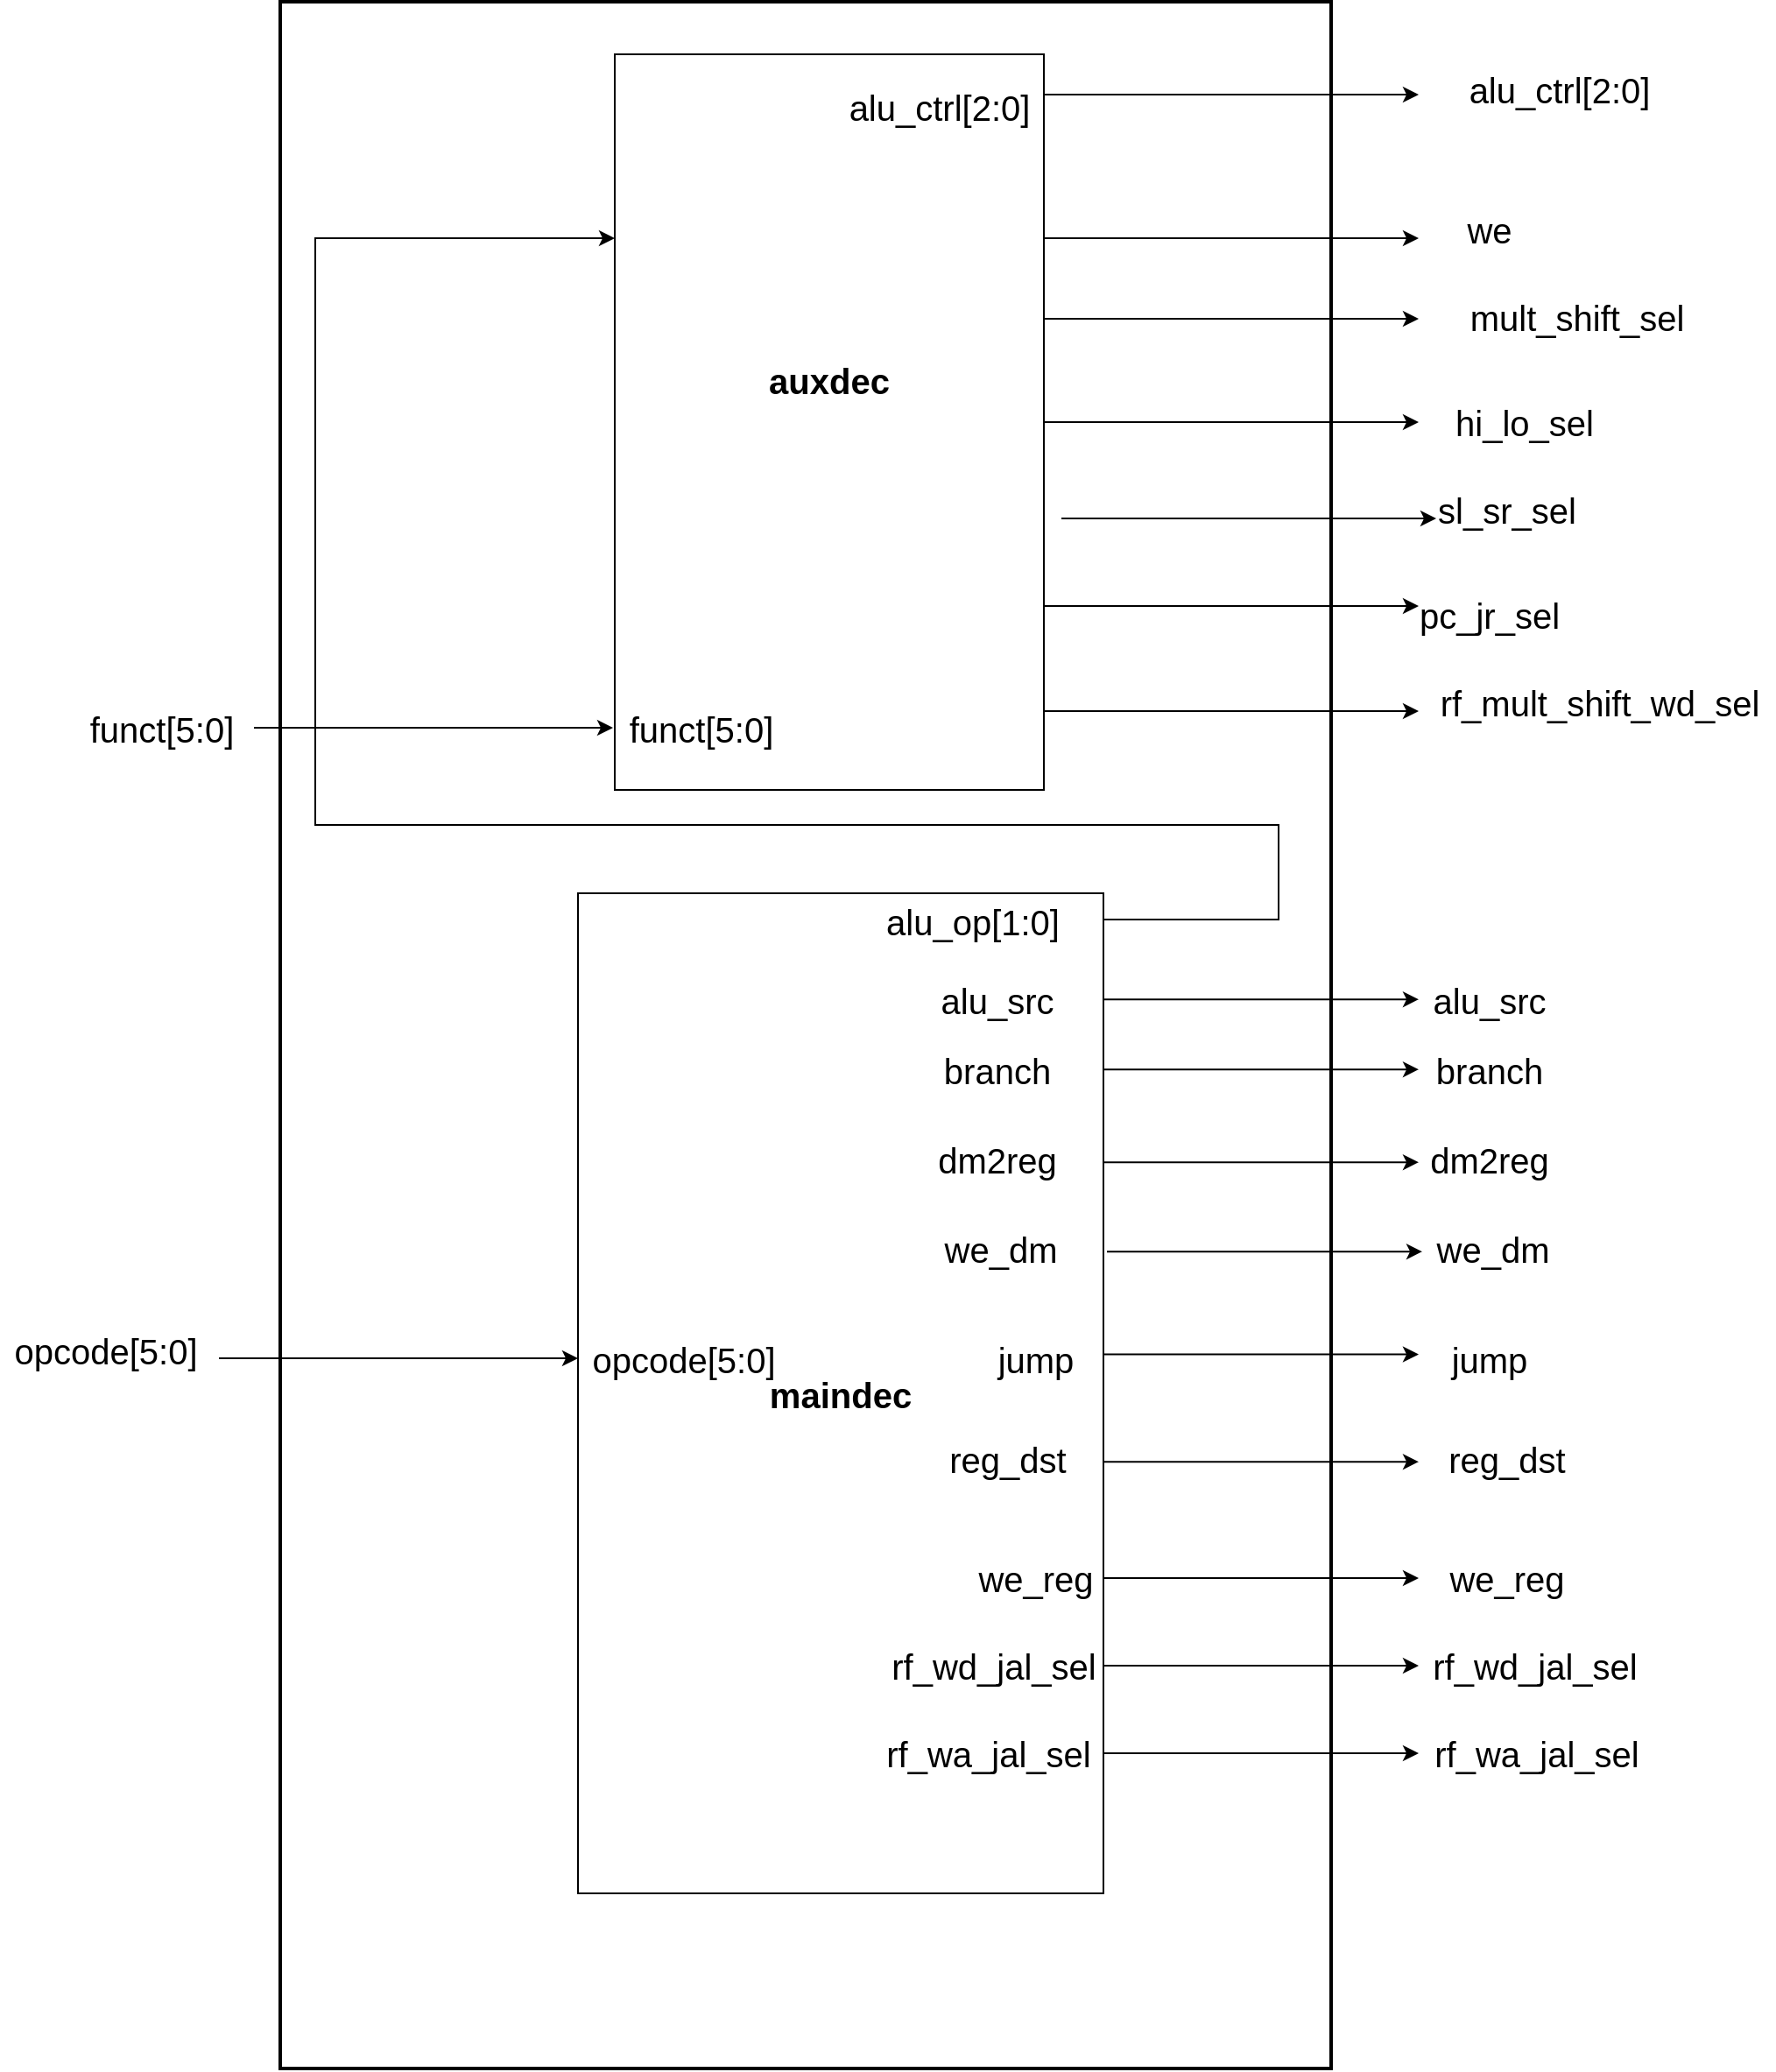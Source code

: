 <mxfile version="17.4.2" type="device"><diagram id="vl1LCKgj478BjAC0WcHo" name="Page-1"><mxGraphModel dx="4007" dy="2296" grid="1" gridSize="10" guides="1" tooltips="1" connect="1" arrows="1" fold="1" page="1" pageScale="1" pageWidth="850" pageHeight="1100" math="0" shadow="0"><root><mxCell id="0"/><mxCell id="1" parent="0"/><mxCell id="zjNTUziZ71xg45OEniIq-28" value="" style="rounded=0;whiteSpace=wrap;html=1;strokeWidth=2;" parent="1" vertex="1"><mxGeometry x="-1410" y="-260" width="600" height="1180" as="geometry"/></mxCell><mxCell id="QeJehvKeB2UjIjwdokcK-303" style="edgeStyle=orthogonalEdgeStyle;rounded=0;orthogonalLoop=1;jettySize=auto;html=1;fontSize=20;" parent="1" edge="1"><mxGeometry relative="1" as="geometry"><mxPoint x="-760" y="-207" as="targetPoint"/><mxPoint x="-974" y="-210" as="sourcePoint"/><Array as="points"><mxPoint x="-904" y="-207"/><mxPoint x="-904" y="-207"/></Array></mxGeometry></mxCell><mxCell id="zjNTUziZ71xg45OEniIq-14" style="edgeStyle=none;rounded=0;orthogonalLoop=1;jettySize=auto;html=1;exitX=1;exitY=0.25;exitDx=0;exitDy=0;startArrow=none;startFill=0;endArrow=classic;endFill=1;strokeWidth=1;" parent="1" source="QeJehvKeB2UjIjwdokcK-299" edge="1"><mxGeometry relative="1" as="geometry"><mxPoint x="-760" y="-125" as="targetPoint"/></mxGeometry></mxCell><mxCell id="zjNTUziZ71xg45OEniIq-15" style="edgeStyle=none;rounded=0;orthogonalLoop=1;jettySize=auto;html=1;exitX=1;exitY=0.5;exitDx=0;exitDy=0;startArrow=none;startFill=0;endArrow=classic;endFill=1;strokeWidth=1;" parent="1" source="QeJehvKeB2UjIjwdokcK-299" edge="1"><mxGeometry relative="1" as="geometry"><mxPoint x="-760" y="-20" as="targetPoint"/></mxGeometry></mxCell><mxCell id="zjNTUziZ71xg45OEniIq-16" style="edgeStyle=none;rounded=0;orthogonalLoop=1;jettySize=auto;html=1;exitX=1;exitY=0.75;exitDx=0;exitDy=0;startArrow=none;startFill=0;endArrow=classic;endFill=1;strokeWidth=1;" parent="1" source="QeJehvKeB2UjIjwdokcK-299" edge="1"><mxGeometry relative="1" as="geometry"><mxPoint x="-760" y="85" as="targetPoint"/></mxGeometry></mxCell><mxCell id="QeJehvKeB2UjIjwdokcK-299" value="&lt;b&gt;auxdec&lt;br&gt;&lt;br&gt;&lt;br&gt;&lt;/b&gt;" style="rounded=0;whiteSpace=wrap;html=1;fontSize=20;strokeColor=#000000;fillColor=default;" parent="1" vertex="1"><mxGeometry x="-1219" y="-230" width="245" height="420" as="geometry"/></mxCell><mxCell id="QeJehvKeB2UjIjwdokcK-267" value="&lt;b&gt;maindec&lt;/b&gt;" style="rounded=0;whiteSpace=wrap;html=1;fontSize=20;strokeColor=#000000;fillColor=default;" parent="1" vertex="1"><mxGeometry x="-1240" y="249" width="300" height="571" as="geometry"/></mxCell><mxCell id="QeJehvKeB2UjIjwdokcK-216" value="" style="endArrow=classic;html=1;rounded=0;fontSize=20;" parent="1" edge="1"><mxGeometry width="50" height="50" relative="1" as="geometry"><mxPoint x="-940" y="573.57" as="sourcePoint"/><mxPoint x="-760" y="573.57" as="targetPoint"/></mxGeometry></mxCell><mxCell id="QeJehvKeB2UjIjwdokcK-219" value="" style="endArrow=classic;html=1;rounded=0;fontSize=20;entryX=0;entryY=0.25;entryDx=0;entryDy=0;" parent="1" target="QeJehvKeB2UjIjwdokcK-299" edge="1"><mxGeometry width="50" height="50" relative="1" as="geometry"><mxPoint x="-940" y="264" as="sourcePoint"/><mxPoint x="-760" y="264" as="targetPoint"/><Array as="points"><mxPoint x="-840" y="264"/><mxPoint x="-840" y="210"/><mxPoint x="-1390" y="210"/><mxPoint x="-1390" y="-125"/></Array></mxGeometry></mxCell><mxCell id="QeJehvKeB2UjIjwdokcK-220" value="" style="endArrow=classic;html=1;rounded=0;fontSize=20;" parent="1" edge="1"><mxGeometry width="50" height="50" relative="1" as="geometry"><mxPoint x="-940.0" y="309.57" as="sourcePoint"/><mxPoint x="-760.0" y="309.57" as="targetPoint"/></mxGeometry></mxCell><mxCell id="QeJehvKeB2UjIjwdokcK-221" value="" style="endArrow=classic;html=1;rounded=0;fontSize=20;" parent="1" edge="1"><mxGeometry width="50" height="50" relative="1" as="geometry"><mxPoint x="-940.0" y="349.57" as="sourcePoint"/><mxPoint x="-760.0" y="349.57" as="targetPoint"/></mxGeometry></mxCell><mxCell id="QeJehvKeB2UjIjwdokcK-223" value="" style="endArrow=classic;html=1;rounded=0;fontSize=20;" parent="1" edge="1"><mxGeometry width="50" height="50" relative="1" as="geometry"><mxPoint x="-940.0" y="402.57" as="sourcePoint"/><mxPoint x="-760.0" y="402.57" as="targetPoint"/></mxGeometry></mxCell><mxCell id="QeJehvKeB2UjIjwdokcK-226" value="" style="endArrow=classic;html=1;rounded=0;fontSize=20;" parent="1" edge="1"><mxGeometry width="50" height="50" relative="1" as="geometry"><mxPoint x="-940.0" y="640" as="sourcePoint"/><mxPoint x="-760.0" y="640" as="targetPoint"/></mxGeometry></mxCell><mxCell id="QeJehvKeB2UjIjwdokcK-229" value="" style="endArrow=classic;html=1;rounded=0;fontSize=20;" parent="1" edge="1"><mxGeometry width="50" height="50" relative="1" as="geometry"><mxPoint x="-940.0" y="512.29" as="sourcePoint"/><mxPoint x="-760.0" y="512.29" as="targetPoint"/></mxGeometry></mxCell><mxCell id="QeJehvKeB2UjIjwdokcK-231" value="&lt;span style=&quot;font-size: 20px&quot;&gt;alu_op[1:0]&lt;/span&gt;" style="text;html=1;align=center;verticalAlign=middle;resizable=0;points=[];autosize=1;strokeColor=none;fillColor=none;" parent="1" vertex="1"><mxGeometry x="-1070" y="255" width="110" height="20" as="geometry"/></mxCell><mxCell id="QeJehvKeB2UjIjwdokcK-232" value="&lt;font style=&quot;font-size: 20px&quot;&gt;alu_src&lt;/font&gt;" style="text;html=1;align=center;verticalAlign=middle;resizable=0;points=[];autosize=1;strokeColor=none;fillColor=none;" parent="1" vertex="1"><mxGeometry x="-1041" y="300" width="80" height="20" as="geometry"/></mxCell><mxCell id="QeJehvKeB2UjIjwdokcK-233" value="&lt;font style=&quot;font-size: 20px&quot;&gt;branch&lt;/font&gt;" style="text;html=1;align=center;verticalAlign=middle;resizable=0;points=[];autosize=1;strokeColor=none;fillColor=none;" parent="1" vertex="1"><mxGeometry x="-1041" y="340" width="80" height="20" as="geometry"/></mxCell><mxCell id="QeJehvKeB2UjIjwdokcK-237" value="&lt;font style=&quot;font-size: 20px&quot;&gt;jump&lt;/font&gt;" style="text;html=1;align=center;verticalAlign=middle;resizable=0;points=[];autosize=1;strokeColor=none;fillColor=none;" parent="1" vertex="1"><mxGeometry x="-1009" y="505" width="60" height="20" as="geometry"/></mxCell><mxCell id="QeJehvKeB2UjIjwdokcK-239" value="&lt;font style=&quot;font-size: 20px&quot;&gt;dm2reg&lt;/font&gt;" style="text;html=1;align=center;verticalAlign=middle;resizable=0;points=[];autosize=1;strokeColor=none;fillColor=none;" parent="1" vertex="1"><mxGeometry x="-1041" y="391" width="80" height="20" as="geometry"/></mxCell><mxCell id="QeJehvKeB2UjIjwdokcK-242" value="&lt;font style=&quot;font-size: 20px&quot;&gt;we_reg&lt;/font&gt;" style="text;html=1;align=center;verticalAlign=middle;resizable=0;points=[];autosize=1;strokeColor=none;fillColor=none;" parent="1" vertex="1"><mxGeometry x="-1019" y="630" width="80" height="20" as="geometry"/></mxCell><mxCell id="QeJehvKeB2UjIjwdokcK-244" value="&lt;font style=&quot;font-size: 20px&quot;&gt;reg_dst&lt;/font&gt;" style="text;html=1;align=center;verticalAlign=middle;resizable=0;points=[];autosize=1;strokeColor=none;fillColor=none;" parent="1" vertex="1"><mxGeometry x="-1035" y="562" width="80" height="20" as="geometry"/></mxCell><mxCell id="QeJehvKeB2UjIjwdokcK-257" value="&lt;span style=&quot;font-size: 20px&quot;&gt;alu_ctrl[2:0]&lt;/span&gt;" style="text;html=1;align=center;verticalAlign=middle;resizable=0;points=[];autosize=1;strokeColor=none;fillColor=none;" parent="1" vertex="1"><mxGeometry x="-740" y="-220" width="120" height="20" as="geometry"/></mxCell><mxCell id="QeJehvKeB2UjIjwdokcK-258" value="&lt;font style=&quot;font-size: 20px&quot;&gt;alu_src&lt;/font&gt;" style="text;html=1;align=center;verticalAlign=middle;resizable=0;points=[];autosize=1;strokeColor=none;fillColor=none;" parent="1" vertex="1"><mxGeometry x="-760" y="300" width="80" height="20" as="geometry"/></mxCell><mxCell id="QeJehvKeB2UjIjwdokcK-259" value="&lt;font style=&quot;font-size: 20px&quot;&gt;branch&lt;/font&gt;" style="text;html=1;align=center;verticalAlign=middle;resizable=0;points=[];autosize=1;strokeColor=none;fillColor=none;" parent="1" vertex="1"><mxGeometry x="-760" y="340" width="80" height="20" as="geometry"/></mxCell><mxCell id="QeJehvKeB2UjIjwdokcK-262" value="&lt;font style=&quot;font-size: 20px&quot;&gt;dm2reg&lt;/font&gt;" style="text;html=1;align=center;verticalAlign=middle;resizable=0;points=[];autosize=1;strokeColor=none;fillColor=none;" parent="1" vertex="1"><mxGeometry x="-760" y="391" width="80" height="20" as="geometry"/></mxCell><mxCell id="QeJehvKeB2UjIjwdokcK-263" value="&lt;font style=&quot;font-size: 20px&quot;&gt;jump&lt;/font&gt;" style="text;html=1;align=center;verticalAlign=middle;resizable=0;points=[];autosize=1;strokeColor=none;fillColor=none;" parent="1" vertex="1"><mxGeometry x="-750" y="505" width="60" height="20" as="geometry"/></mxCell><mxCell id="QeJehvKeB2UjIjwdokcK-265" value="&lt;font style=&quot;font-size: 20px&quot;&gt;reg_dst&lt;/font&gt;" style="text;html=1;align=center;verticalAlign=middle;resizable=0;points=[];autosize=1;strokeColor=none;fillColor=none;" parent="1" vertex="1"><mxGeometry x="-750" y="562" width="80" height="20" as="geometry"/></mxCell><mxCell id="QeJehvKeB2UjIjwdokcK-266" value="&lt;font style=&quot;font-size: 20px&quot;&gt;we_reg&lt;/font&gt;" style="text;html=1;align=center;verticalAlign=middle;resizable=0;points=[];autosize=1;strokeColor=none;fillColor=none;" parent="1" vertex="1"><mxGeometry x="-750" y="630" width="80" height="20" as="geometry"/></mxCell><mxCell id="QeJehvKeB2UjIjwdokcK-292" value="funct[5:0]" style="text;html=1;align=center;verticalAlign=middle;resizable=0;points=[];autosize=1;strokeColor=none;fillColor=none;fontSize=20;" parent="1" vertex="1"><mxGeometry x="-1220" y="140" width="100" height="30" as="geometry"/></mxCell><mxCell id="QeJehvKeB2UjIjwdokcK-295" style="edgeStyle=orthogonalEdgeStyle;rounded=0;orthogonalLoop=1;jettySize=auto;html=1;fontSize=20;" parent="1" edge="1"><mxGeometry relative="1" as="geometry"><mxPoint x="-1240" y="514.5" as="targetPoint"/><mxPoint x="-1445" y="514.5" as="sourcePoint"/></mxGeometry></mxCell><mxCell id="QeJehvKeB2UjIjwdokcK-293" value="opcode[5:0]" style="text;html=1;align=center;verticalAlign=middle;resizable=0;points=[];autosize=1;strokeColor=none;fillColor=none;fontSize=20;" parent="1" vertex="1"><mxGeometry x="-1240" y="500" width="120" height="30" as="geometry"/></mxCell><mxCell id="QeJehvKeB2UjIjwdokcK-296" value="opcode[5:0]" style="text;html=1;align=center;verticalAlign=middle;resizable=0;points=[];autosize=1;strokeColor=none;fillColor=none;fontSize=20;" parent="1" vertex="1"><mxGeometry x="-1570" y="495" width="120" height="30" as="geometry"/></mxCell><mxCell id="QeJehvKeB2UjIjwdokcK-300" style="edgeStyle=orthogonalEdgeStyle;rounded=0;orthogonalLoop=1;jettySize=auto;html=1;fontSize=20;" parent="1" edge="1"><mxGeometry relative="1" as="geometry"><mxPoint x="-1220" y="154.5" as="targetPoint"/><mxPoint x="-1425" y="154.5" as="sourcePoint"/></mxGeometry></mxCell><mxCell id="QeJehvKeB2UjIjwdokcK-301" value="funct[5:0]" style="text;html=1;align=center;verticalAlign=middle;resizable=0;points=[];autosize=1;strokeColor=none;fillColor=none;fontSize=20;" parent="1" vertex="1"><mxGeometry x="-1528" y="140" width="100" height="30" as="geometry"/></mxCell><mxCell id="QeJehvKeB2UjIjwdokcK-305" value="&lt;span style=&quot;font-size: 20px&quot;&gt;alu_ctrl[2:0]&lt;/span&gt;" style="text;html=1;align=center;verticalAlign=middle;resizable=0;points=[];autosize=1;strokeColor=none;fillColor=none;" parent="1" vertex="1"><mxGeometry x="-1094" y="-210" width="120" height="20" as="geometry"/></mxCell><mxCell id="QeJehvKeB2UjIjwdokcK-308" value="" style="endArrow=classic;html=1;rounded=0;fontSize=20;" parent="1" edge="1"><mxGeometry width="50" height="50" relative="1" as="geometry"><mxPoint x="-938.0" y="453.57" as="sourcePoint"/><mxPoint x="-758.0" y="453.57" as="targetPoint"/></mxGeometry></mxCell><mxCell id="QeJehvKeB2UjIjwdokcK-309" value="&lt;font style=&quot;font-size: 20px&quot;&gt;we_dm&lt;/font&gt;" style="text;html=1;align=center;verticalAlign=middle;resizable=0;points=[];autosize=1;strokeColor=none;fillColor=none;" parent="1" vertex="1"><mxGeometry x="-1039" y="442" width="80" height="20" as="geometry"/></mxCell><mxCell id="QeJehvKeB2UjIjwdokcK-310" value="&lt;font style=&quot;font-size: 20px&quot;&gt;we_dm&lt;/font&gt;" style="text;html=1;align=center;verticalAlign=middle;resizable=0;points=[];autosize=1;strokeColor=none;fillColor=none;" parent="1" vertex="1"><mxGeometry x="-758" y="442" width="80" height="20" as="geometry"/></mxCell><mxCell id="zjNTUziZ71xg45OEniIq-1" value="" style="endArrow=classic;html=1;rounded=0;fontSize=20;" parent="1" edge="1"><mxGeometry width="50" height="50" relative="1" as="geometry"><mxPoint x="-940.0" y="690" as="sourcePoint"/><mxPoint x="-760" y="690" as="targetPoint"/></mxGeometry></mxCell><mxCell id="zjNTUziZ71xg45OEniIq-2" value="&lt;font style=&quot;font-size: 20px&quot;&gt;rf_wd_jal_sel&lt;/font&gt;" style="text;html=1;align=center;verticalAlign=middle;resizable=0;points=[];autosize=1;strokeColor=none;fillColor=none;" parent="1" vertex="1"><mxGeometry x="-1068" y="680" width="130" height="20" as="geometry"/></mxCell><mxCell id="zjNTUziZ71xg45OEniIq-3" value="&lt;span style=&quot;font-size: 20px&quot;&gt;rf_wd_jal_sel&lt;/span&gt;" style="text;html=1;align=center;verticalAlign=middle;resizable=0;points=[];autosize=1;strokeColor=none;fillColor=none;" parent="1" vertex="1"><mxGeometry x="-759" y="680" width="130" height="20" as="geometry"/></mxCell><mxCell id="zjNTUziZ71xg45OEniIq-4" value="" style="endArrow=classic;html=1;rounded=0;fontSize=20;" parent="1" edge="1"><mxGeometry width="50" height="50" relative="1" as="geometry"><mxPoint x="-940.0" y="740" as="sourcePoint"/><mxPoint x="-760" y="740" as="targetPoint"/></mxGeometry></mxCell><mxCell id="zjNTUziZ71xg45OEniIq-5" value="&lt;span style=&quot;font-size: 20px&quot;&gt;rf_wa_jal_sel&lt;/span&gt;" style="text;html=1;align=center;verticalAlign=middle;resizable=0;points=[];autosize=1;strokeColor=none;fillColor=none;" parent="1" vertex="1"><mxGeometry x="-1071" y="730" width="130" height="20" as="geometry"/></mxCell><mxCell id="zjNTUziZ71xg45OEniIq-6" value="&lt;span style=&quot;font-size: 20px&quot;&gt;rf_wa_jal_sel&lt;/span&gt;" style="text;html=1;align=center;verticalAlign=middle;resizable=0;points=[];autosize=1;strokeColor=none;fillColor=none;" parent="1" vertex="1"><mxGeometry x="-758" y="730" width="130" height="20" as="geometry"/></mxCell><mxCell id="zjNTUziZ71xg45OEniIq-18" value="&lt;span style=&quot;font-size: 20px&quot;&gt;we&lt;/span&gt;" style="text;html=1;align=center;verticalAlign=middle;resizable=0;points=[];autosize=1;strokeColor=none;fillColor=none;" parent="1" vertex="1"><mxGeometry x="-740" y="-140" width="40" height="20" as="geometry"/></mxCell><mxCell id="zjNTUziZ71xg45OEniIq-19" value="&lt;span style=&quot;font-size: 20px&quot;&gt;hi_lo_sel&lt;/span&gt;" style="text;html=1;align=center;verticalAlign=middle;resizable=0;points=[];autosize=1;strokeColor=none;fillColor=none;" parent="1" vertex="1"><mxGeometry x="-745" y="-30" width="90" height="20" as="geometry"/></mxCell><mxCell id="zjNTUziZ71xg45OEniIq-20" style="edgeStyle=none;rounded=0;orthogonalLoop=1;jettySize=auto;html=1;exitX=1;exitY=0.25;exitDx=0;exitDy=0;startArrow=none;startFill=0;endArrow=classic;endFill=1;strokeWidth=1;" parent="1" edge="1"><mxGeometry relative="1" as="geometry"><mxPoint x="-750" y="35" as="targetPoint"/><mxPoint x="-964" y="35" as="sourcePoint"/></mxGeometry></mxCell><mxCell id="zjNTUziZ71xg45OEniIq-21" value="&lt;span style=&quot;font-size: 20px&quot;&gt;sl_sr_sel&lt;/span&gt;" style="text;html=1;align=center;verticalAlign=middle;resizable=0;points=[];autosize=1;strokeColor=none;fillColor=none;" parent="1" vertex="1"><mxGeometry x="-755" y="20" width="90" height="20" as="geometry"/></mxCell><mxCell id="zjNTUziZ71xg45OEniIq-22" style="edgeStyle=none;rounded=0;orthogonalLoop=1;jettySize=auto;html=1;exitX=1;exitY=0.25;exitDx=0;exitDy=0;startArrow=none;startFill=0;endArrow=classic;endFill=1;strokeWidth=1;" parent="1" edge="1"><mxGeometry relative="1" as="geometry"><mxPoint x="-760" y="-79" as="targetPoint"/><mxPoint x="-974" y="-79" as="sourcePoint"/></mxGeometry></mxCell><mxCell id="zjNTUziZ71xg45OEniIq-23" value="&lt;span style=&quot;font-size: 20px&quot;&gt;mult_shift_sel&lt;/span&gt;" style="text;html=1;align=center;verticalAlign=middle;resizable=0;points=[];autosize=1;strokeColor=none;fillColor=none;" parent="1" vertex="1"><mxGeometry x="-740" y="-90" width="140" height="20" as="geometry"/></mxCell><mxCell id="zjNTUziZ71xg45OEniIq-24" style="edgeStyle=none;rounded=0;orthogonalLoop=1;jettySize=auto;html=1;exitX=1;exitY=0.25;exitDx=0;exitDy=0;startArrow=none;startFill=0;endArrow=classic;endFill=1;strokeWidth=1;" parent="1" edge="1"><mxGeometry relative="1" as="geometry"><mxPoint x="-760" y="145" as="targetPoint"/><mxPoint x="-974" y="145" as="sourcePoint"/></mxGeometry></mxCell><mxCell id="zjNTUziZ71xg45OEniIq-25" value="&lt;span style=&quot;font-size: 20px&quot;&gt;rf_mult_shift_wd_sel&lt;/span&gt;" style="text;html=1;align=center;verticalAlign=middle;resizable=0;points=[];autosize=1;strokeColor=none;fillColor=none;" parent="1" vertex="1"><mxGeometry x="-757" y="130" width="200" height="20" as="geometry"/></mxCell><mxCell id="zjNTUziZ71xg45OEniIq-27" value="&lt;span style=&quot;font-size: 20px&quot;&gt;pc_jr_sel&lt;/span&gt;" style="text;html=1;align=center;verticalAlign=middle;resizable=0;points=[];autosize=1;strokeColor=none;fillColor=none;" parent="1" vertex="1"><mxGeometry x="-770" y="80" width="100" height="20" as="geometry"/></mxCell></root></mxGraphModel></diagram></mxfile>